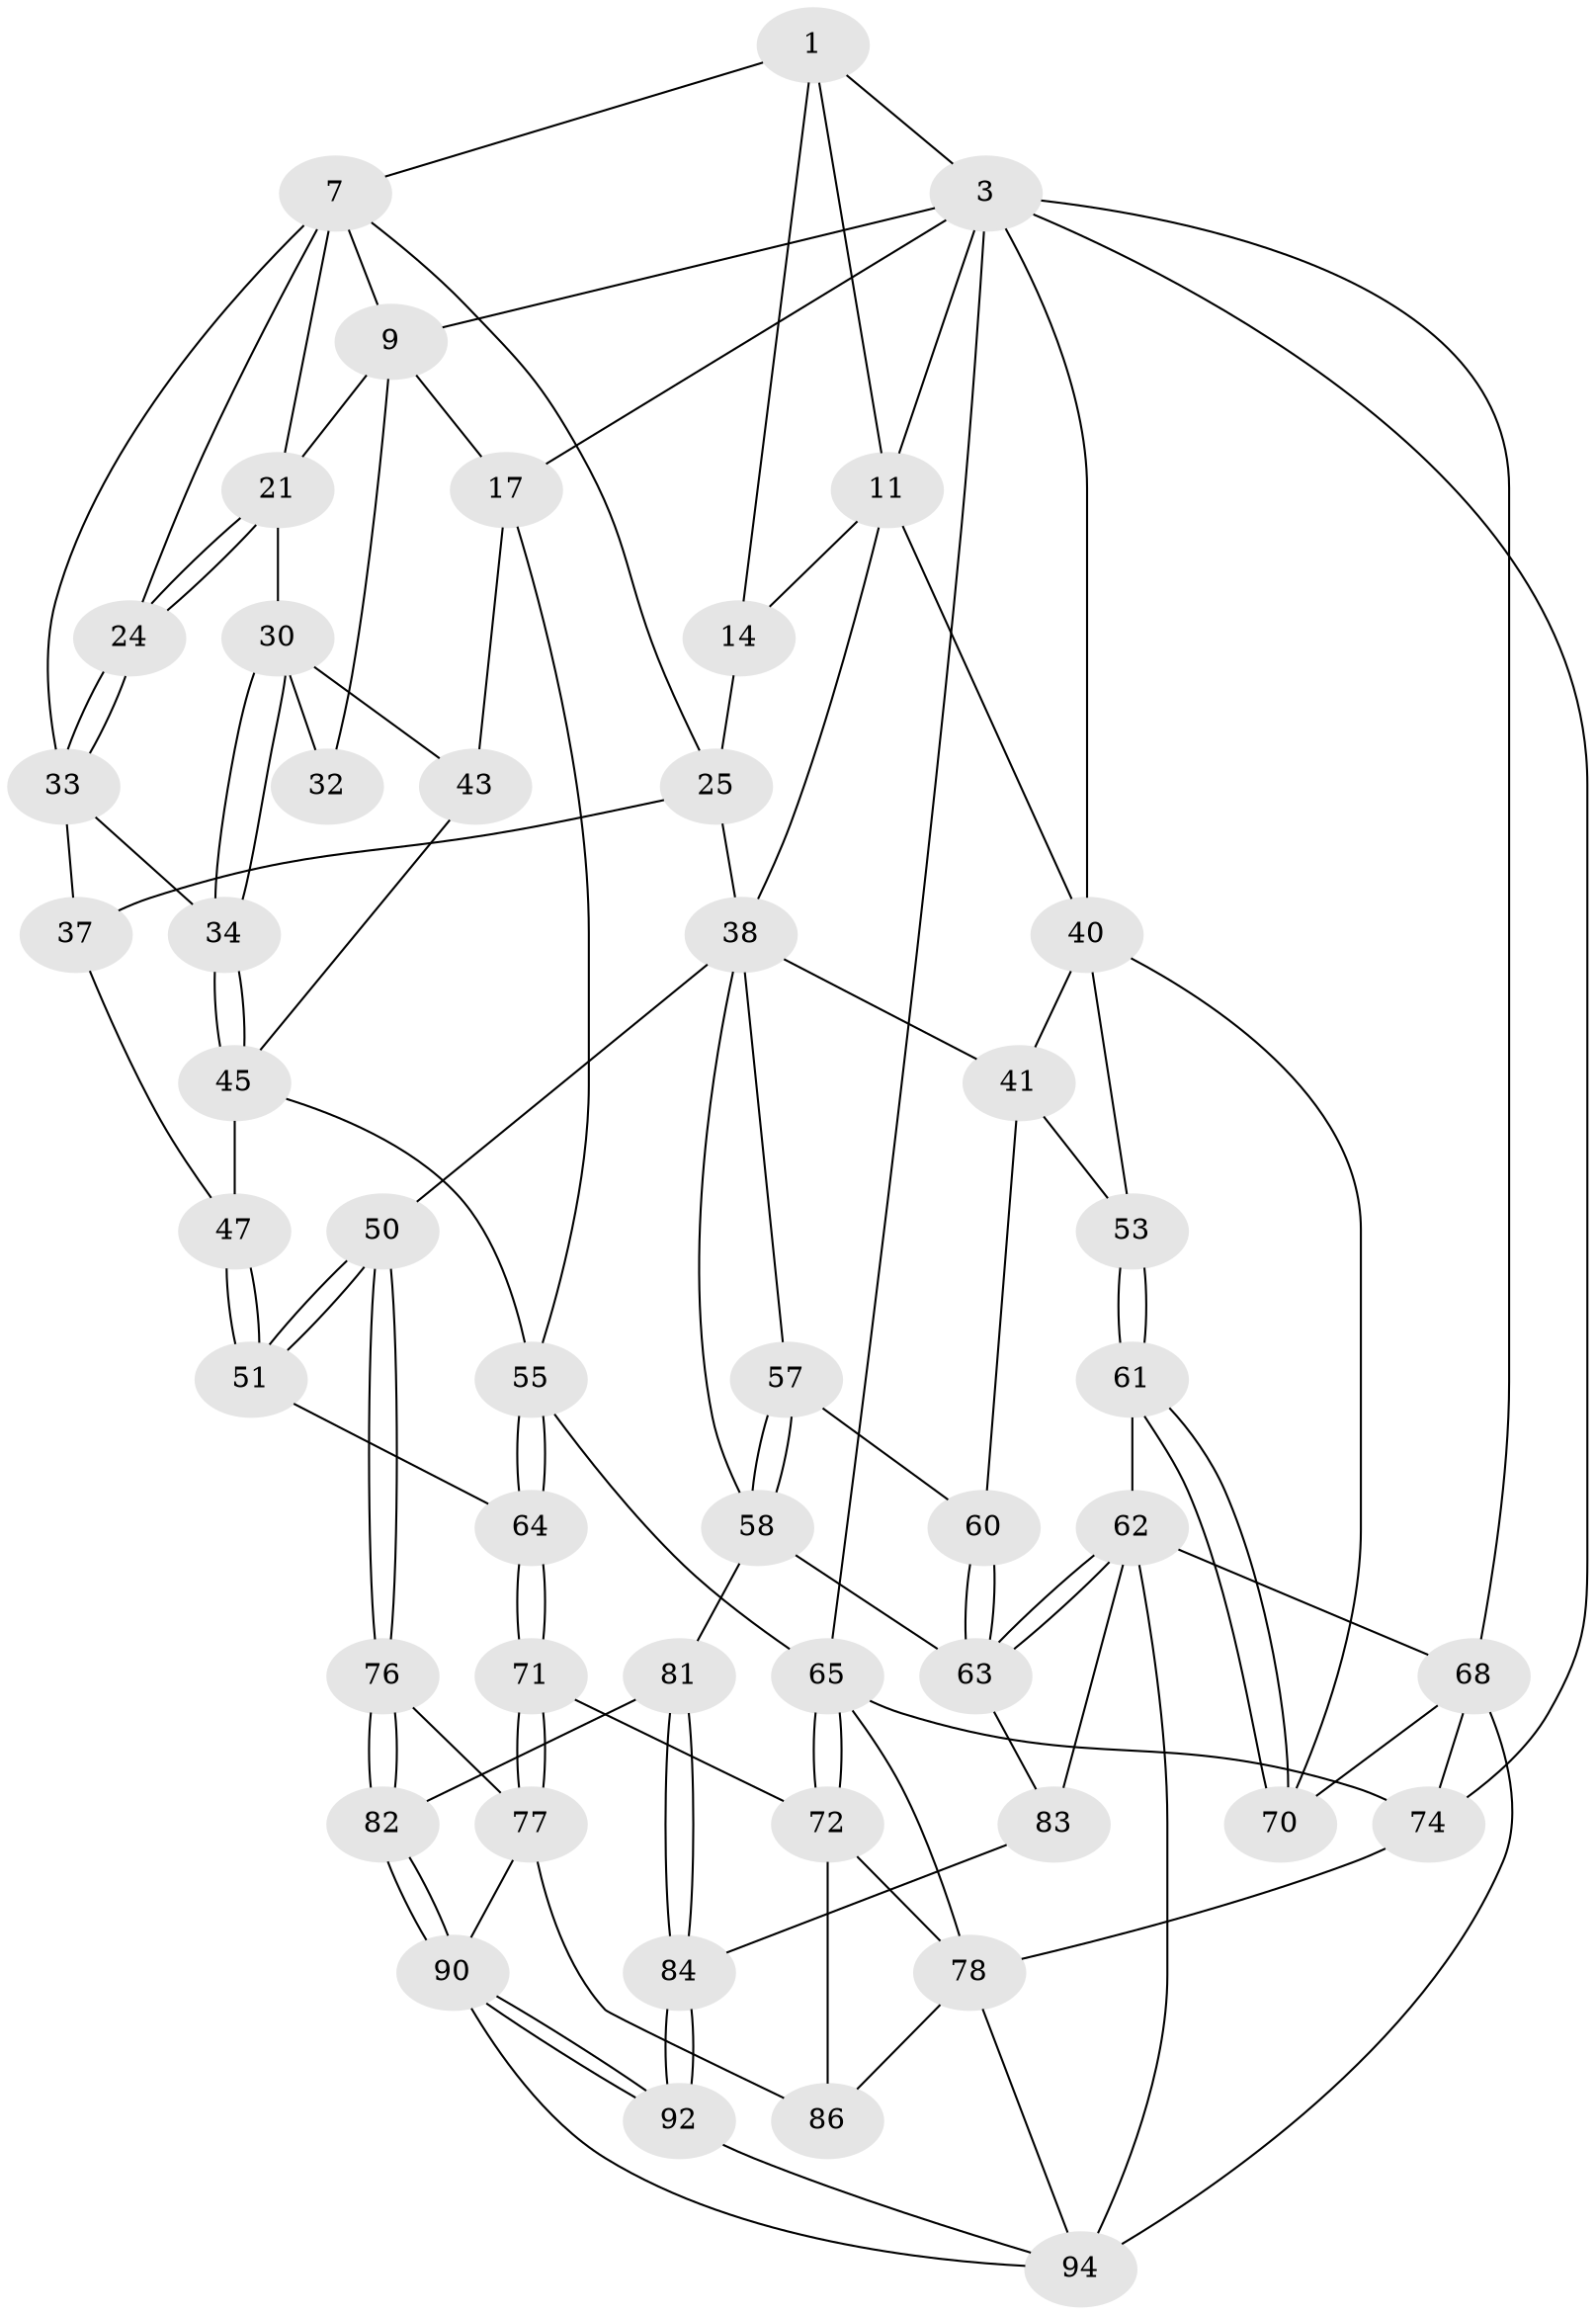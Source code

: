 // original degree distribution, {3: 0.02040816326530612, 4: 0.17346938775510204, 6: 0.15306122448979592, 5: 0.6530612244897959}
// Generated by graph-tools (version 1.1) at 2025/28/03/15/25 16:28:00]
// undirected, 49 vertices, 115 edges
graph export_dot {
graph [start="1"]
  node [color=gray90,style=filled];
  1 [pos="+0.5825325536393609+0",super="+2+6"];
  3 [pos="+1+0",super="+28+4"];
  7 [pos="+0.5114971907817033+0",super="+8+23"];
  9 [pos="+0.3541697423558895+0.0734348573660576",super="+19+10"];
  11 [pos="+0.8501849082778109+0.10569121585824354",super="+27+12"];
  14 [pos="+0.6804150437254802+0.18991765714604417"];
  17 [pos="+0+0.31489242376525395",super="+44"];
  21 [pos="+0.4385706766110806+0.1572857094176423",super="+22"];
  24 [pos="+0.4977447191734547+0.23148396665724716"];
  25 [pos="+0.5620050203303363+0.23685000361051228",super="+36"];
  30 [pos="+0.361616238489858+0.27625350060799675",super="+31"];
  32 [pos="+0.2743512868492386+0.21215283430894966"];
  33 [pos="+0.4361313646545173+0.2975353279327903",super="+35"];
  34 [pos="+0.37125741937924006+0.28393971894204645"];
  37 [pos="+0.4895563305762728+0.36535103246118283"];
  38 [pos="+0.6679641781855178+0.3623165503038816",super="+42+39"];
  40 [pos="+0.8863534132873759+0.25862695093043847",super="+48"];
  41 [pos="+0.8584862643228607+0.3831502172114202",super="+54"];
  43 [pos="+0.22626136620001694+0.3768354139700438"];
  45 [pos="+0.36393629873121924+0.4460843013004561",super="+46"];
  47 [pos="+0.48725647351010953+0.3684554374723174"];
  50 [pos="+0.523965048116803+0.5873889592229312"];
  51 [pos="+0.47054577697362115+0.5600598282529908"];
  53 [pos="+0.9375442492224905+0.44581015355695436"];
  55 [pos="+0.34178459858100385+0.5021781530591105",super="+56"];
  57 [pos="+0.765928485146712+0.54522504925179"];
  58 [pos="+0.7151144265772417+0.5845466488479875",super="+59"];
  60 [pos="+0.8786684195157636+0.5624032888652801"];
  61 [pos="+1+0.6663948353053816"];
  62 [pos="+1+0.6741296102141568",super="+87"];
  63 [pos="+1+0.6716672842823388",super="+73"];
  64 [pos="+0.3589496294474746+0.5325364989890204"];
  65 [pos="+0.13196785809838024+0.6003347523557128",super="+66"];
  68 [pos="+1+1",super="+69"];
  70 [pos="+1+0.6683561145035343"];
  71 [pos="+0.30505668262002766+0.6277537605101903"];
  72 [pos="+0.16847817729102693+0.673786327931343",super="+80"];
  74 [pos="+0+0.8078529329169343",super="+75"];
  76 [pos="+0.4579995974440354+0.7393309174861699"];
  77 [pos="+0.37603288000886936+0.7548625483814175",super="+85"];
  78 [pos="+0+0.7668937917300789",super="+79"];
  81 [pos="+0.6416529319341107+0.7803525932726999"];
  82 [pos="+0.4955814312536433+0.7835776907959461"];
  83 [pos="+0.7620846444140631+0.8193480194910521"];
  84 [pos="+0.6688659930848899+0.8162308385909651"];
  86 [pos="+0.23414124498545497+0.8449643454998138"];
  90 [pos="+0.4953042740057475+0.8620987095391157",super="+91"];
  92 [pos="+0.5787543095458775+0.9787480985829955"];
  94 [pos="+0.6453574721482437+1",super="+96+95"];
  1 -- 3;
  1 -- 11;
  1 -- 14;
  1 -- 7;
  3 -- 68;
  3 -- 11;
  3 -- 65;
  3 -- 17;
  3 -- 40;
  3 -- 9;
  3 -- 74;
  7 -- 9;
  7 -- 21;
  7 -- 24;
  7 -- 25;
  7 -- 33;
  9 -- 32 [weight=2];
  9 -- 21;
  9 -- 17;
  11 -- 40;
  11 -- 38;
  11 -- 14;
  14 -- 25;
  17 -- 43;
  17 -- 55;
  21 -- 24;
  21 -- 24;
  21 -- 30;
  24 -- 33;
  24 -- 33;
  25 -- 37;
  25 -- 38;
  30 -- 34;
  30 -- 34;
  30 -- 32;
  30 -- 43;
  33 -- 34;
  33 -- 37;
  34 -- 45;
  34 -- 45;
  37 -- 47;
  38 -- 41;
  38 -- 57;
  38 -- 50;
  38 -- 58;
  40 -- 41;
  40 -- 53;
  40 -- 70;
  41 -- 60;
  41 -- 53;
  43 -- 45;
  45 -- 47;
  45 -- 55;
  47 -- 51;
  47 -- 51;
  50 -- 51;
  50 -- 51;
  50 -- 76;
  50 -- 76;
  51 -- 64;
  53 -- 61;
  53 -- 61;
  55 -- 64;
  55 -- 64;
  55 -- 65;
  57 -- 58;
  57 -- 58;
  57 -- 60;
  58 -- 81;
  58 -- 63;
  60 -- 63;
  60 -- 63;
  61 -- 62;
  61 -- 70;
  61 -- 70;
  62 -- 63;
  62 -- 63;
  62 -- 94 [weight=2];
  62 -- 83;
  62 -- 68;
  63 -- 83;
  64 -- 71;
  64 -- 71;
  65 -- 72;
  65 -- 72;
  65 -- 74;
  65 -- 78;
  68 -- 94;
  68 -- 70;
  68 -- 74;
  71 -- 72;
  71 -- 77;
  71 -- 77;
  72 -- 86;
  72 -- 78;
  74 -- 78 [weight=2];
  76 -- 77;
  76 -- 82;
  76 -- 82;
  77 -- 90;
  77 -- 86;
  78 -- 86;
  78 -- 94;
  81 -- 82;
  81 -- 84;
  81 -- 84;
  82 -- 90;
  82 -- 90;
  83 -- 84;
  84 -- 92;
  84 -- 92;
  90 -- 92;
  90 -- 92;
  90 -- 94;
  92 -- 94;
}
